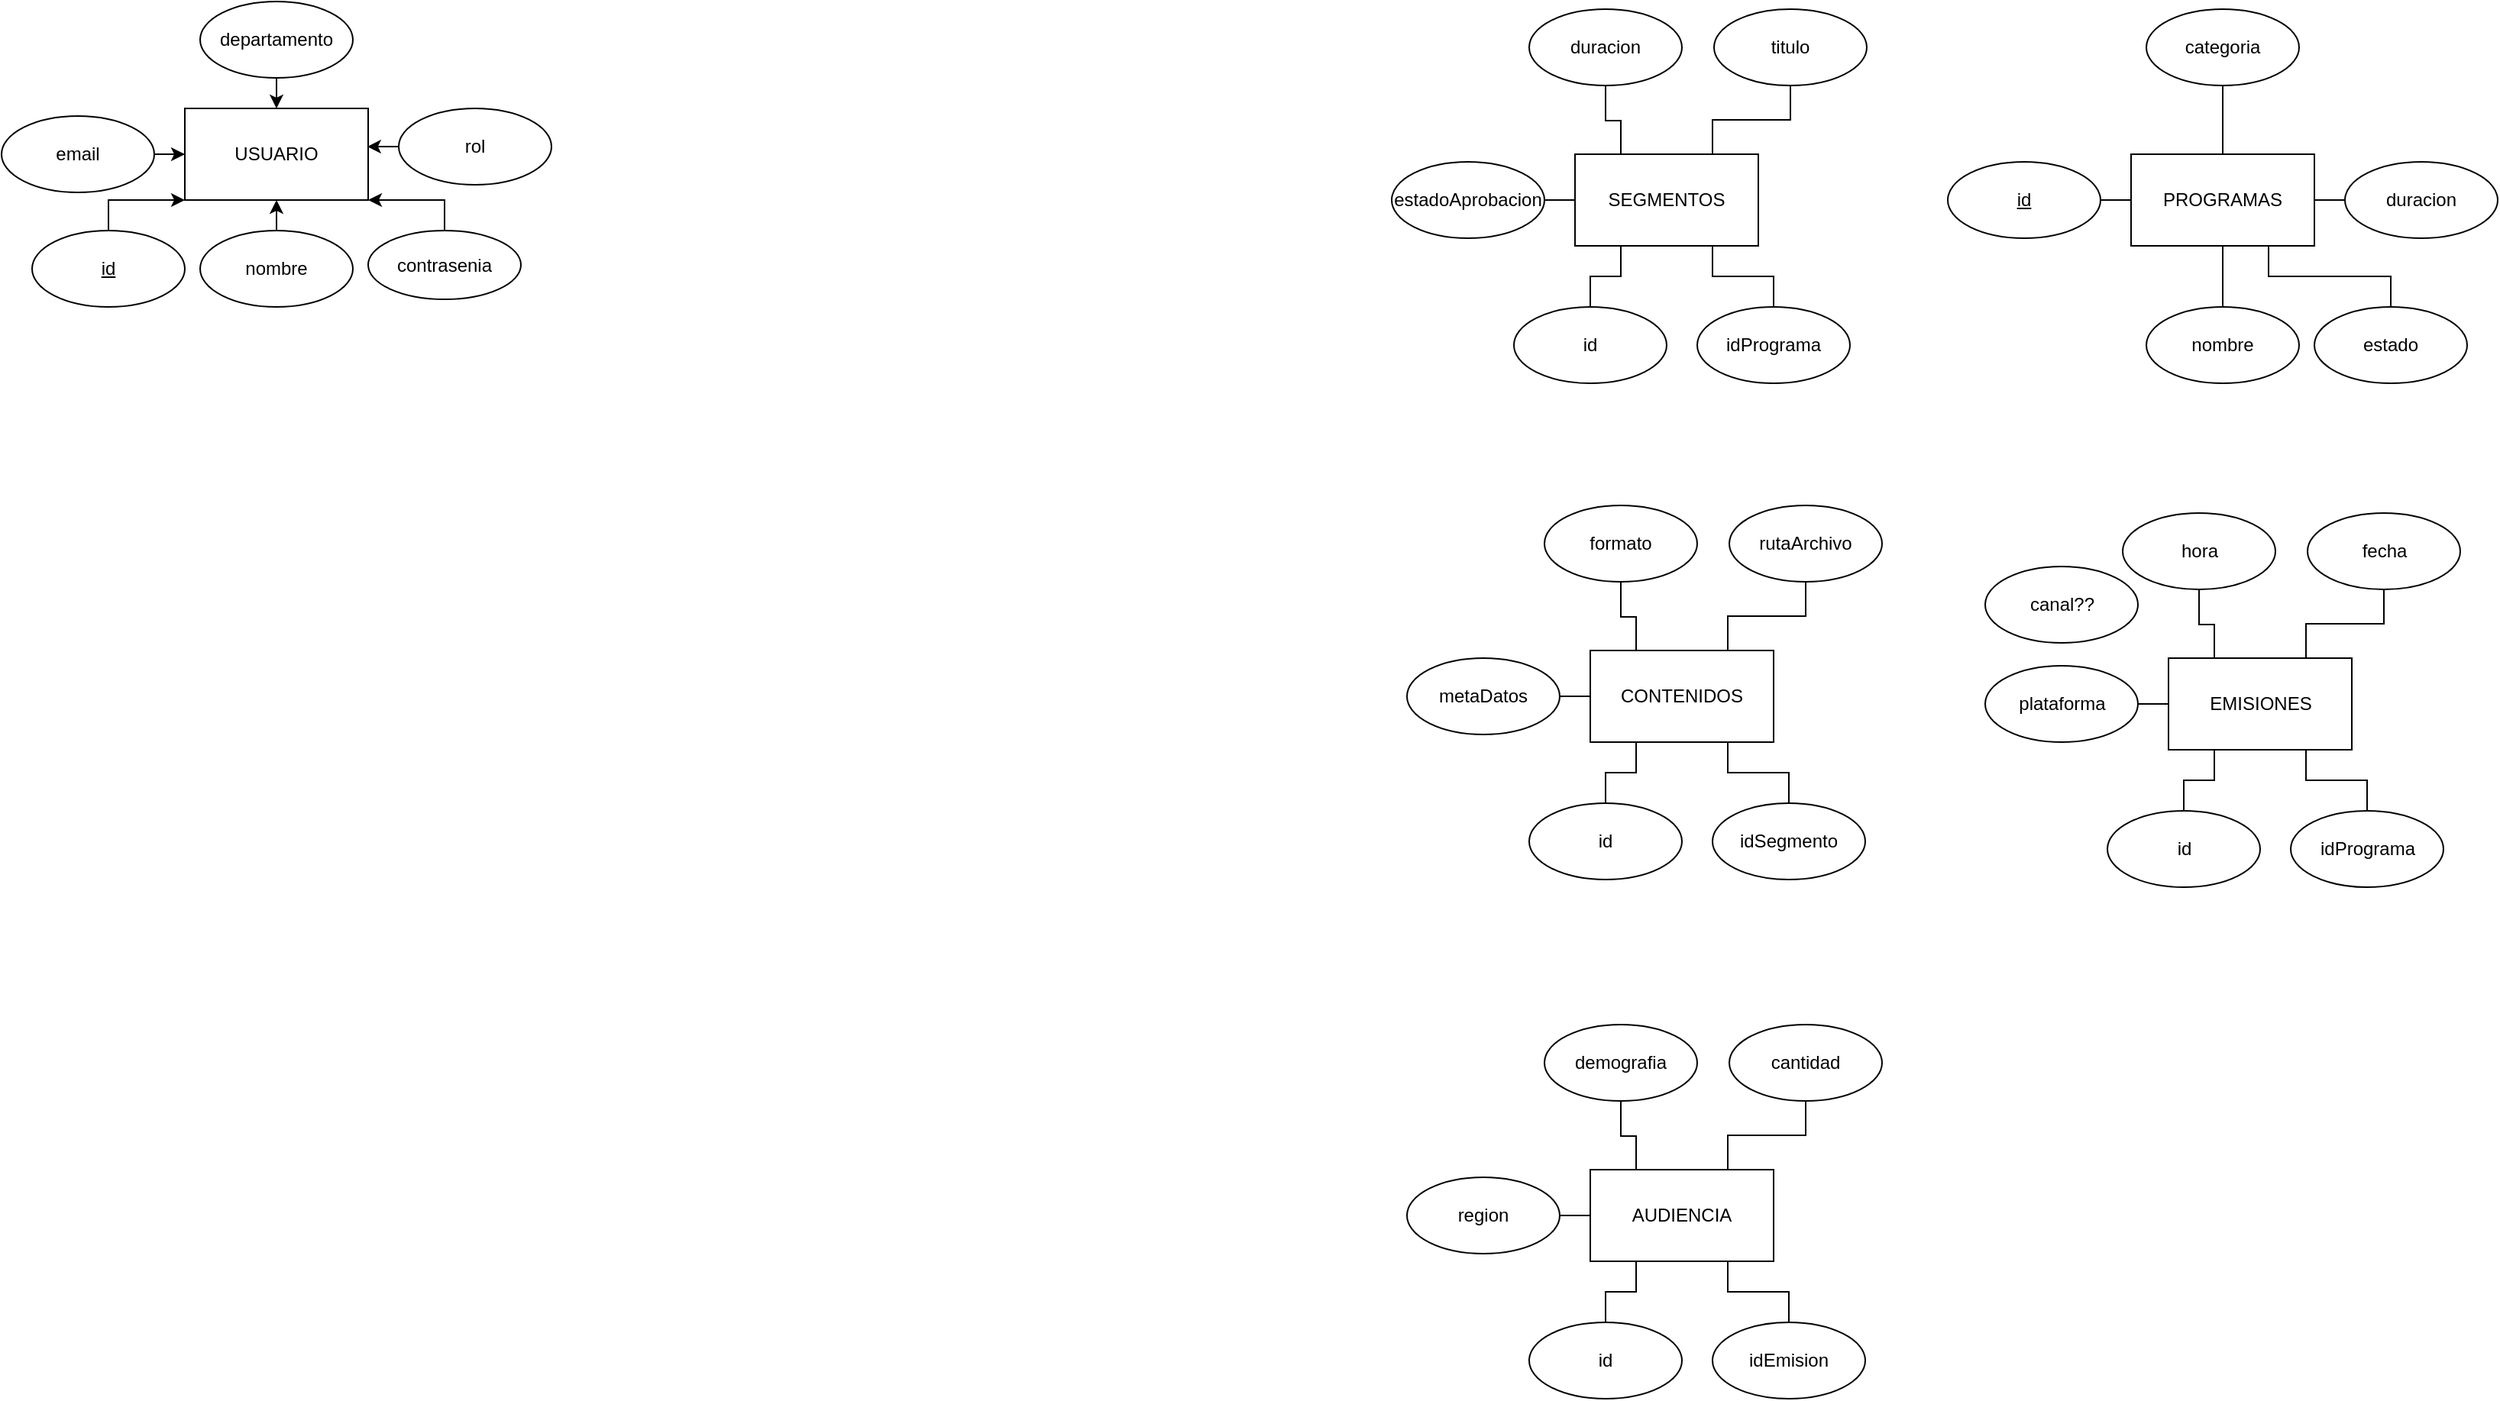 <mxfile version="21.2.1" type="device">
  <diagram name="Página-1" id="XmaXczBZtw39XaAU-WEB">
    <mxGraphModel dx="2469" dy="1474" grid="1" gridSize="10" guides="1" tooltips="1" connect="1" arrows="1" fold="1" page="1" pageScale="1" pageWidth="827" pageHeight="1169" math="0" shadow="0">
      <root>
        <mxCell id="0" />
        <mxCell id="1" parent="0" />
        <mxCell id="rqW7YL4g15R7MDvtS0Pd-1" value="USUARIO" style="rounded=0;whiteSpace=wrap;html=1;" parent="1" vertex="1">
          <mxGeometry x="140" y="100" width="120" height="60" as="geometry" />
        </mxCell>
        <mxCell id="rqW7YL4g15R7MDvtS0Pd-12" style="edgeStyle=orthogonalEdgeStyle;rounded=0;orthogonalLoop=1;jettySize=auto;html=1;exitX=0.5;exitY=0;exitDx=0;exitDy=0;entryX=0;entryY=1;entryDx=0;entryDy=0;" parent="1" source="rqW7YL4g15R7MDvtS0Pd-2" target="rqW7YL4g15R7MDvtS0Pd-1" edge="1">
          <mxGeometry relative="1" as="geometry" />
        </mxCell>
        <mxCell id="rqW7YL4g15R7MDvtS0Pd-2" value="&lt;u&gt;id&lt;/u&gt;" style="ellipse;whiteSpace=wrap;html=1;" parent="1" vertex="1">
          <mxGeometry x="40" y="180" width="100" height="50" as="geometry" />
        </mxCell>
        <mxCell id="rqW7YL4g15R7MDvtS0Pd-13" style="edgeStyle=orthogonalEdgeStyle;rounded=0;orthogonalLoop=1;jettySize=auto;html=1;exitX=0.5;exitY=0;exitDx=0;exitDy=0;entryX=0.5;entryY=1;entryDx=0;entryDy=0;" parent="1" source="rqW7YL4g15R7MDvtS0Pd-3" target="rqW7YL4g15R7MDvtS0Pd-1" edge="1">
          <mxGeometry relative="1" as="geometry" />
        </mxCell>
        <mxCell id="rqW7YL4g15R7MDvtS0Pd-3" value="nombre" style="ellipse;whiteSpace=wrap;html=1;" parent="1" vertex="1">
          <mxGeometry x="150" y="180" width="100" height="50" as="geometry" />
        </mxCell>
        <mxCell id="rqW7YL4g15R7MDvtS0Pd-14" style="edgeStyle=orthogonalEdgeStyle;rounded=0;orthogonalLoop=1;jettySize=auto;html=1;exitX=0.5;exitY=0;exitDx=0;exitDy=0;entryX=1;entryY=1;entryDx=0;entryDy=0;" parent="1" source="rqW7YL4g15R7MDvtS0Pd-5" target="rqW7YL4g15R7MDvtS0Pd-1" edge="1">
          <mxGeometry relative="1" as="geometry" />
        </mxCell>
        <mxCell id="rqW7YL4g15R7MDvtS0Pd-5" value="contrasenia" style="ellipse;whiteSpace=wrap;html=1;" parent="1" vertex="1">
          <mxGeometry x="260" y="180" width="100" height="45" as="geometry" />
        </mxCell>
        <mxCell id="rqW7YL4g15R7MDvtS0Pd-16" style="edgeStyle=orthogonalEdgeStyle;rounded=0;orthogonalLoop=1;jettySize=auto;html=1;exitX=0;exitY=0.5;exitDx=0;exitDy=0;entryX=0.995;entryY=0.417;entryDx=0;entryDy=0;entryPerimeter=0;" parent="1" source="rqW7YL4g15R7MDvtS0Pd-6" target="rqW7YL4g15R7MDvtS0Pd-1" edge="1">
          <mxGeometry relative="1" as="geometry" />
        </mxCell>
        <mxCell id="rqW7YL4g15R7MDvtS0Pd-6" value="rol" style="ellipse;whiteSpace=wrap;html=1;" parent="1" vertex="1">
          <mxGeometry x="280" y="100" width="100" height="50" as="geometry" />
        </mxCell>
        <mxCell id="rqW7YL4g15R7MDvtS0Pd-11" style="edgeStyle=orthogonalEdgeStyle;rounded=0;orthogonalLoop=1;jettySize=auto;html=1;entryX=0;entryY=0.5;entryDx=0;entryDy=0;" parent="1" source="rqW7YL4g15R7MDvtS0Pd-10" target="rqW7YL4g15R7MDvtS0Pd-1" edge="1">
          <mxGeometry relative="1" as="geometry" />
        </mxCell>
        <mxCell id="rqW7YL4g15R7MDvtS0Pd-10" value="email" style="ellipse;whiteSpace=wrap;html=1;" parent="1" vertex="1">
          <mxGeometry x="20" y="105" width="100" height="50" as="geometry" />
        </mxCell>
        <mxCell id="rqW7YL4g15R7MDvtS0Pd-23" value="PROGRAMAS" style="rounded=0;whiteSpace=wrap;html=1;" parent="1" vertex="1">
          <mxGeometry x="1414" y="130" width="120" height="60" as="geometry" />
        </mxCell>
        <mxCell id="mop9O-GcYV7ENMn5UV4q-4" style="edgeStyle=orthogonalEdgeStyle;rounded=0;orthogonalLoop=1;jettySize=auto;html=1;exitX=1;exitY=0.5;exitDx=0;exitDy=0;entryX=0;entryY=0.5;entryDx=0;entryDy=0;endArrow=none;endFill=0;" parent="1" source="rqW7YL4g15R7MDvtS0Pd-25" target="rqW7YL4g15R7MDvtS0Pd-23" edge="1">
          <mxGeometry relative="1" as="geometry" />
        </mxCell>
        <mxCell id="rqW7YL4g15R7MDvtS0Pd-25" value="&lt;u&gt;id&lt;/u&gt;" style="ellipse;whiteSpace=wrap;html=1;" parent="1" vertex="1">
          <mxGeometry x="1294" y="135" width="100" height="50" as="geometry" />
        </mxCell>
        <mxCell id="mop9O-GcYV7ENMn5UV4q-5" style="edgeStyle=orthogonalEdgeStyle;rounded=0;orthogonalLoop=1;jettySize=auto;html=1;exitX=0.5;exitY=0;exitDx=0;exitDy=0;endArrow=none;endFill=0;" parent="1" source="rqW7YL4g15R7MDvtS0Pd-26" target="rqW7YL4g15R7MDvtS0Pd-23" edge="1">
          <mxGeometry relative="1" as="geometry" />
        </mxCell>
        <mxCell id="rqW7YL4g15R7MDvtS0Pd-26" value="nombre" style="ellipse;whiteSpace=wrap;html=1;" parent="1" vertex="1">
          <mxGeometry x="1424" y="230" width="100" height="50" as="geometry" />
        </mxCell>
        <mxCell id="rqW7YL4g15R7MDvtS0Pd-38" style="edgeStyle=orthogonalEdgeStyle;rounded=0;orthogonalLoop=1;jettySize=auto;html=1;exitX=0;exitY=0.5;exitDx=0;exitDy=0;entryX=1;entryY=0.5;entryDx=0;entryDy=0;endArrow=none;endFill=0;" parent="1" source="rqW7YL4g15R7MDvtS0Pd-28" target="rqW7YL4g15R7MDvtS0Pd-23" edge="1">
          <mxGeometry relative="1" as="geometry" />
        </mxCell>
        <mxCell id="rqW7YL4g15R7MDvtS0Pd-28" value="duracion" style="ellipse;whiteSpace=wrap;html=1;" parent="1" vertex="1">
          <mxGeometry x="1554" y="135" width="100" height="50" as="geometry" />
        </mxCell>
        <mxCell id="mop9O-GcYV7ENMn5UV4q-6" style="edgeStyle=orthogonalEdgeStyle;rounded=0;orthogonalLoop=1;jettySize=auto;html=1;exitX=0.5;exitY=1;exitDx=0;exitDy=0;entryX=0.5;entryY=0;entryDx=0;entryDy=0;endArrow=none;endFill=0;" parent="1" source="rqW7YL4g15R7MDvtS0Pd-29" target="rqW7YL4g15R7MDvtS0Pd-23" edge="1">
          <mxGeometry relative="1" as="geometry" />
        </mxCell>
        <mxCell id="rqW7YL4g15R7MDvtS0Pd-29" value="categoria" style="ellipse;whiteSpace=wrap;html=1;" parent="1" vertex="1">
          <mxGeometry x="1424" y="35" width="100" height="50" as="geometry" />
        </mxCell>
        <mxCell id="SFRMAy5yYLcWtlBky783-1" value="SEGMENTOS" style="rounded=0;whiteSpace=wrap;html=1;" vertex="1" parent="1">
          <mxGeometry x="1050" y="130" width="120" height="60" as="geometry" />
        </mxCell>
        <mxCell id="SFRMAy5yYLcWtlBky783-5" style="edgeStyle=orthogonalEdgeStyle;rounded=0;orthogonalLoop=1;jettySize=auto;html=1;entryX=0.75;entryY=1;entryDx=0;entryDy=0;strokeColor=default;endArrow=none;endFill=0;" edge="1" parent="1" source="SFRMAy5yYLcWtlBky783-3" target="rqW7YL4g15R7MDvtS0Pd-23">
          <mxGeometry relative="1" as="geometry" />
        </mxCell>
        <mxCell id="SFRMAy5yYLcWtlBky783-3" value="estado" style="ellipse;whiteSpace=wrap;html=1;" vertex="1" parent="1">
          <mxGeometry x="1534" y="230" width="100" height="50" as="geometry" />
        </mxCell>
        <mxCell id="SFRMAy5yYLcWtlBky783-17" style="edgeStyle=orthogonalEdgeStyle;rounded=0;orthogonalLoop=1;jettySize=auto;html=1;entryX=0.25;entryY=1;entryDx=0;entryDy=0;endArrow=none;endFill=0;" edge="1" parent="1" source="SFRMAy5yYLcWtlBky783-7" target="SFRMAy5yYLcWtlBky783-1">
          <mxGeometry relative="1" as="geometry" />
        </mxCell>
        <mxCell id="SFRMAy5yYLcWtlBky783-7" value="id" style="ellipse;whiteSpace=wrap;html=1;" vertex="1" parent="1">
          <mxGeometry x="1010" y="230" width="100" height="50" as="geometry" />
        </mxCell>
        <mxCell id="SFRMAy5yYLcWtlBky783-18" style="edgeStyle=orthogonalEdgeStyle;rounded=0;orthogonalLoop=1;jettySize=auto;html=1;entryX=0.75;entryY=1;entryDx=0;entryDy=0;endArrow=none;endFill=0;" edge="1" parent="1" source="SFRMAy5yYLcWtlBky783-8" target="SFRMAy5yYLcWtlBky783-1">
          <mxGeometry relative="1" as="geometry" />
        </mxCell>
        <mxCell id="SFRMAy5yYLcWtlBky783-8" value="idPrograma" style="ellipse;whiteSpace=wrap;html=1;" vertex="1" parent="1">
          <mxGeometry x="1130" y="230" width="100" height="50" as="geometry" />
        </mxCell>
        <mxCell id="SFRMAy5yYLcWtlBky783-15" style="edgeStyle=orthogonalEdgeStyle;rounded=0;orthogonalLoop=1;jettySize=auto;html=1;entryX=0.75;entryY=0;entryDx=0;entryDy=0;endArrow=none;endFill=0;" edge="1" parent="1" source="SFRMAy5yYLcWtlBky783-9" target="SFRMAy5yYLcWtlBky783-1">
          <mxGeometry relative="1" as="geometry" />
        </mxCell>
        <mxCell id="SFRMAy5yYLcWtlBky783-9" value="titulo" style="ellipse;whiteSpace=wrap;html=1;" vertex="1" parent="1">
          <mxGeometry x="1141" y="35" width="100" height="50" as="geometry" />
        </mxCell>
        <mxCell id="SFRMAy5yYLcWtlBky783-14" style="edgeStyle=orthogonalEdgeStyle;rounded=0;orthogonalLoop=1;jettySize=auto;html=1;entryX=0.25;entryY=0;entryDx=0;entryDy=0;endArrow=none;endFill=0;" edge="1" parent="1" source="SFRMAy5yYLcWtlBky783-10" target="SFRMAy5yYLcWtlBky783-1">
          <mxGeometry relative="1" as="geometry">
            <Array as="points">
              <mxPoint x="1070" y="108" />
              <mxPoint x="1080" y="108" />
            </Array>
          </mxGeometry>
        </mxCell>
        <mxCell id="SFRMAy5yYLcWtlBky783-10" value="duracion" style="ellipse;whiteSpace=wrap;html=1;" vertex="1" parent="1">
          <mxGeometry x="1020" y="35" width="100" height="50" as="geometry" />
        </mxCell>
        <mxCell id="SFRMAy5yYLcWtlBky783-16" style="edgeStyle=orthogonalEdgeStyle;rounded=0;orthogonalLoop=1;jettySize=auto;html=1;entryX=0;entryY=0.5;entryDx=0;entryDy=0;endArrow=none;endFill=0;" edge="1" parent="1" source="SFRMAy5yYLcWtlBky783-11" target="SFRMAy5yYLcWtlBky783-1">
          <mxGeometry relative="1" as="geometry" />
        </mxCell>
        <mxCell id="SFRMAy5yYLcWtlBky783-11" value="estadoAprobacion" style="ellipse;whiteSpace=wrap;html=1;" vertex="1" parent="1">
          <mxGeometry x="930" y="135" width="100" height="50" as="geometry" />
        </mxCell>
        <mxCell id="SFRMAy5yYLcWtlBky783-19" value="CONTENIDOS" style="rounded=0;whiteSpace=wrap;html=1;" vertex="1" parent="1">
          <mxGeometry x="1060" y="455" width="120" height="60" as="geometry" />
        </mxCell>
        <mxCell id="SFRMAy5yYLcWtlBky783-20" style="edgeStyle=orthogonalEdgeStyle;rounded=0;orthogonalLoop=1;jettySize=auto;html=1;entryX=0.25;entryY=1;entryDx=0;entryDy=0;endArrow=none;endFill=0;" edge="1" parent="1" source="SFRMAy5yYLcWtlBky783-21" target="SFRMAy5yYLcWtlBky783-19">
          <mxGeometry relative="1" as="geometry" />
        </mxCell>
        <mxCell id="SFRMAy5yYLcWtlBky783-21" value="id" style="ellipse;whiteSpace=wrap;html=1;" vertex="1" parent="1">
          <mxGeometry x="1020" y="555" width="100" height="50" as="geometry" />
        </mxCell>
        <mxCell id="SFRMAy5yYLcWtlBky783-22" style="edgeStyle=orthogonalEdgeStyle;rounded=0;orthogonalLoop=1;jettySize=auto;html=1;entryX=0.75;entryY=1;entryDx=0;entryDy=0;endArrow=none;endFill=0;" edge="1" parent="1" source="SFRMAy5yYLcWtlBky783-23" target="SFRMAy5yYLcWtlBky783-19">
          <mxGeometry relative="1" as="geometry" />
        </mxCell>
        <mxCell id="SFRMAy5yYLcWtlBky783-23" value="idSegmento" style="ellipse;whiteSpace=wrap;html=1;" vertex="1" parent="1">
          <mxGeometry x="1140" y="555" width="100" height="50" as="geometry" />
        </mxCell>
        <mxCell id="SFRMAy5yYLcWtlBky783-24" style="edgeStyle=orthogonalEdgeStyle;rounded=0;orthogonalLoop=1;jettySize=auto;html=1;entryX=0.75;entryY=0;entryDx=0;entryDy=0;endArrow=none;endFill=0;" edge="1" parent="1" source="SFRMAy5yYLcWtlBky783-25" target="SFRMAy5yYLcWtlBky783-19">
          <mxGeometry relative="1" as="geometry" />
        </mxCell>
        <mxCell id="SFRMAy5yYLcWtlBky783-25" value="rutaArchivo" style="ellipse;whiteSpace=wrap;html=1;" vertex="1" parent="1">
          <mxGeometry x="1151" y="360" width="100" height="50" as="geometry" />
        </mxCell>
        <mxCell id="SFRMAy5yYLcWtlBky783-26" style="edgeStyle=orthogonalEdgeStyle;rounded=0;orthogonalLoop=1;jettySize=auto;html=1;entryX=0.25;entryY=0;entryDx=0;entryDy=0;endArrow=none;endFill=0;" edge="1" parent="1" source="SFRMAy5yYLcWtlBky783-27" target="SFRMAy5yYLcWtlBky783-19">
          <mxGeometry relative="1" as="geometry">
            <Array as="points">
              <mxPoint x="1080" y="433" />
              <mxPoint x="1090" y="433" />
            </Array>
          </mxGeometry>
        </mxCell>
        <mxCell id="SFRMAy5yYLcWtlBky783-27" value="formato" style="ellipse;whiteSpace=wrap;html=1;" vertex="1" parent="1">
          <mxGeometry x="1030" y="360" width="100" height="50" as="geometry" />
        </mxCell>
        <mxCell id="SFRMAy5yYLcWtlBky783-28" style="edgeStyle=orthogonalEdgeStyle;rounded=0;orthogonalLoop=1;jettySize=auto;html=1;entryX=0;entryY=0.5;entryDx=0;entryDy=0;endArrow=none;endFill=0;" edge="1" parent="1" source="SFRMAy5yYLcWtlBky783-29" target="SFRMAy5yYLcWtlBky783-19">
          <mxGeometry relative="1" as="geometry" />
        </mxCell>
        <mxCell id="SFRMAy5yYLcWtlBky783-29" value="metaDatos" style="ellipse;whiteSpace=wrap;html=1;" vertex="1" parent="1">
          <mxGeometry x="940" y="460" width="100" height="50" as="geometry" />
        </mxCell>
        <mxCell id="SFRMAy5yYLcWtlBky783-30" value="EMISIONES" style="rounded=0;whiteSpace=wrap;html=1;" vertex="1" parent="1">
          <mxGeometry x="1438.5" y="460" width="120" height="60" as="geometry" />
        </mxCell>
        <mxCell id="SFRMAy5yYLcWtlBky783-31" style="edgeStyle=orthogonalEdgeStyle;rounded=0;orthogonalLoop=1;jettySize=auto;html=1;entryX=0.25;entryY=1;entryDx=0;entryDy=0;endArrow=none;endFill=0;" edge="1" parent="1" source="SFRMAy5yYLcWtlBky783-32" target="SFRMAy5yYLcWtlBky783-30">
          <mxGeometry relative="1" as="geometry" />
        </mxCell>
        <mxCell id="SFRMAy5yYLcWtlBky783-32" value="id" style="ellipse;whiteSpace=wrap;html=1;" vertex="1" parent="1">
          <mxGeometry x="1398.5" y="560" width="100" height="50" as="geometry" />
        </mxCell>
        <mxCell id="SFRMAy5yYLcWtlBky783-33" style="edgeStyle=orthogonalEdgeStyle;rounded=0;orthogonalLoop=1;jettySize=auto;html=1;entryX=0.75;entryY=1;entryDx=0;entryDy=0;endArrow=none;endFill=0;" edge="1" parent="1" source="SFRMAy5yYLcWtlBky783-34" target="SFRMAy5yYLcWtlBky783-30">
          <mxGeometry relative="1" as="geometry" />
        </mxCell>
        <mxCell id="SFRMAy5yYLcWtlBky783-34" value="idPrograma" style="ellipse;whiteSpace=wrap;html=1;" vertex="1" parent="1">
          <mxGeometry x="1518.5" y="560" width="100" height="50" as="geometry" />
        </mxCell>
        <mxCell id="SFRMAy5yYLcWtlBky783-35" style="edgeStyle=orthogonalEdgeStyle;rounded=0;orthogonalLoop=1;jettySize=auto;html=1;entryX=0.75;entryY=0;entryDx=0;entryDy=0;endArrow=none;endFill=0;" edge="1" parent="1" source="SFRMAy5yYLcWtlBky783-36" target="SFRMAy5yYLcWtlBky783-30">
          <mxGeometry relative="1" as="geometry" />
        </mxCell>
        <mxCell id="SFRMAy5yYLcWtlBky783-36" value="fecha" style="ellipse;whiteSpace=wrap;html=1;" vertex="1" parent="1">
          <mxGeometry x="1529.5" y="365" width="100" height="50" as="geometry" />
        </mxCell>
        <mxCell id="SFRMAy5yYLcWtlBky783-37" style="edgeStyle=orthogonalEdgeStyle;rounded=0;orthogonalLoop=1;jettySize=auto;html=1;entryX=0.25;entryY=0;entryDx=0;entryDy=0;endArrow=none;endFill=0;" edge="1" parent="1" source="SFRMAy5yYLcWtlBky783-38" target="SFRMAy5yYLcWtlBky783-30">
          <mxGeometry relative="1" as="geometry">
            <Array as="points">
              <mxPoint x="1458.5" y="438" />
              <mxPoint x="1468.5" y="438" />
            </Array>
          </mxGeometry>
        </mxCell>
        <mxCell id="SFRMAy5yYLcWtlBky783-38" value="hora" style="ellipse;whiteSpace=wrap;html=1;" vertex="1" parent="1">
          <mxGeometry x="1408.5" y="365" width="100" height="50" as="geometry" />
        </mxCell>
        <mxCell id="SFRMAy5yYLcWtlBky783-39" style="edgeStyle=orthogonalEdgeStyle;rounded=0;orthogonalLoop=1;jettySize=auto;html=1;entryX=0;entryY=0.5;entryDx=0;entryDy=0;endArrow=none;endFill=0;" edge="1" parent="1" source="SFRMAy5yYLcWtlBky783-40" target="SFRMAy5yYLcWtlBky783-30">
          <mxGeometry relative="1" as="geometry" />
        </mxCell>
        <mxCell id="SFRMAy5yYLcWtlBky783-40" value="plataforma" style="ellipse;whiteSpace=wrap;html=1;" vertex="1" parent="1">
          <mxGeometry x="1318.5" y="465" width="100" height="50" as="geometry" />
        </mxCell>
        <mxCell id="SFRMAy5yYLcWtlBky783-41" value="canal??" style="ellipse;whiteSpace=wrap;html=1;" vertex="1" parent="1">
          <mxGeometry x="1318.5" y="400" width="100" height="50" as="geometry" />
        </mxCell>
        <mxCell id="SFRMAy5yYLcWtlBky783-43" value="AUDIENCIA" style="rounded=0;whiteSpace=wrap;html=1;" vertex="1" parent="1">
          <mxGeometry x="1060" y="795" width="120" height="60" as="geometry" />
        </mxCell>
        <mxCell id="SFRMAy5yYLcWtlBky783-44" style="edgeStyle=orthogonalEdgeStyle;rounded=0;orthogonalLoop=1;jettySize=auto;html=1;entryX=0.25;entryY=1;entryDx=0;entryDy=0;endArrow=none;endFill=0;" edge="1" parent="1" source="SFRMAy5yYLcWtlBky783-45" target="SFRMAy5yYLcWtlBky783-43">
          <mxGeometry relative="1" as="geometry" />
        </mxCell>
        <mxCell id="SFRMAy5yYLcWtlBky783-45" value="id" style="ellipse;whiteSpace=wrap;html=1;" vertex="1" parent="1">
          <mxGeometry x="1020" y="895" width="100" height="50" as="geometry" />
        </mxCell>
        <mxCell id="SFRMAy5yYLcWtlBky783-46" style="edgeStyle=orthogonalEdgeStyle;rounded=0;orthogonalLoop=1;jettySize=auto;html=1;entryX=0.75;entryY=1;entryDx=0;entryDy=0;endArrow=none;endFill=0;" edge="1" parent="1" source="SFRMAy5yYLcWtlBky783-47" target="SFRMAy5yYLcWtlBky783-43">
          <mxGeometry relative="1" as="geometry" />
        </mxCell>
        <mxCell id="SFRMAy5yYLcWtlBky783-47" value="idEmision" style="ellipse;whiteSpace=wrap;html=1;" vertex="1" parent="1">
          <mxGeometry x="1140" y="895" width="100" height="50" as="geometry" />
        </mxCell>
        <mxCell id="SFRMAy5yYLcWtlBky783-48" style="edgeStyle=orthogonalEdgeStyle;rounded=0;orthogonalLoop=1;jettySize=auto;html=1;entryX=0.75;entryY=0;entryDx=0;entryDy=0;endArrow=none;endFill=0;" edge="1" parent="1" source="SFRMAy5yYLcWtlBky783-49" target="SFRMAy5yYLcWtlBky783-43">
          <mxGeometry relative="1" as="geometry" />
        </mxCell>
        <mxCell id="SFRMAy5yYLcWtlBky783-49" value="cantidad" style="ellipse;whiteSpace=wrap;html=1;" vertex="1" parent="1">
          <mxGeometry x="1151" y="700" width="100" height="50" as="geometry" />
        </mxCell>
        <mxCell id="SFRMAy5yYLcWtlBky783-50" style="edgeStyle=orthogonalEdgeStyle;rounded=0;orthogonalLoop=1;jettySize=auto;html=1;entryX=0.25;entryY=0;entryDx=0;entryDy=0;endArrow=none;endFill=0;" edge="1" parent="1" source="SFRMAy5yYLcWtlBky783-51" target="SFRMAy5yYLcWtlBky783-43">
          <mxGeometry relative="1" as="geometry">
            <Array as="points">
              <mxPoint x="1080" y="773" />
              <mxPoint x="1090" y="773" />
            </Array>
          </mxGeometry>
        </mxCell>
        <mxCell id="SFRMAy5yYLcWtlBky783-51" value="demografia" style="ellipse;whiteSpace=wrap;html=1;" vertex="1" parent="1">
          <mxGeometry x="1030" y="700" width="100" height="50" as="geometry" />
        </mxCell>
        <mxCell id="SFRMAy5yYLcWtlBky783-52" style="edgeStyle=orthogonalEdgeStyle;rounded=0;orthogonalLoop=1;jettySize=auto;html=1;entryX=0;entryY=0.5;entryDx=0;entryDy=0;endArrow=none;endFill=0;" edge="1" parent="1" source="SFRMAy5yYLcWtlBky783-53" target="SFRMAy5yYLcWtlBky783-43">
          <mxGeometry relative="1" as="geometry" />
        </mxCell>
        <mxCell id="SFRMAy5yYLcWtlBky783-53" value="region" style="ellipse;whiteSpace=wrap;html=1;" vertex="1" parent="1">
          <mxGeometry x="940" y="800" width="100" height="50" as="geometry" />
        </mxCell>
        <mxCell id="SFRMAy5yYLcWtlBky783-55" style="edgeStyle=orthogonalEdgeStyle;rounded=0;orthogonalLoop=1;jettySize=auto;html=1;exitX=0.5;exitY=1;exitDx=0;exitDy=0;entryX=0.5;entryY=0;entryDx=0;entryDy=0;" edge="1" parent="1" source="SFRMAy5yYLcWtlBky783-54" target="rqW7YL4g15R7MDvtS0Pd-1">
          <mxGeometry relative="1" as="geometry" />
        </mxCell>
        <mxCell id="SFRMAy5yYLcWtlBky783-54" value="departamento" style="ellipse;whiteSpace=wrap;html=1;" vertex="1" parent="1">
          <mxGeometry x="150" y="30" width="100" height="50" as="geometry" />
        </mxCell>
      </root>
    </mxGraphModel>
  </diagram>
</mxfile>
